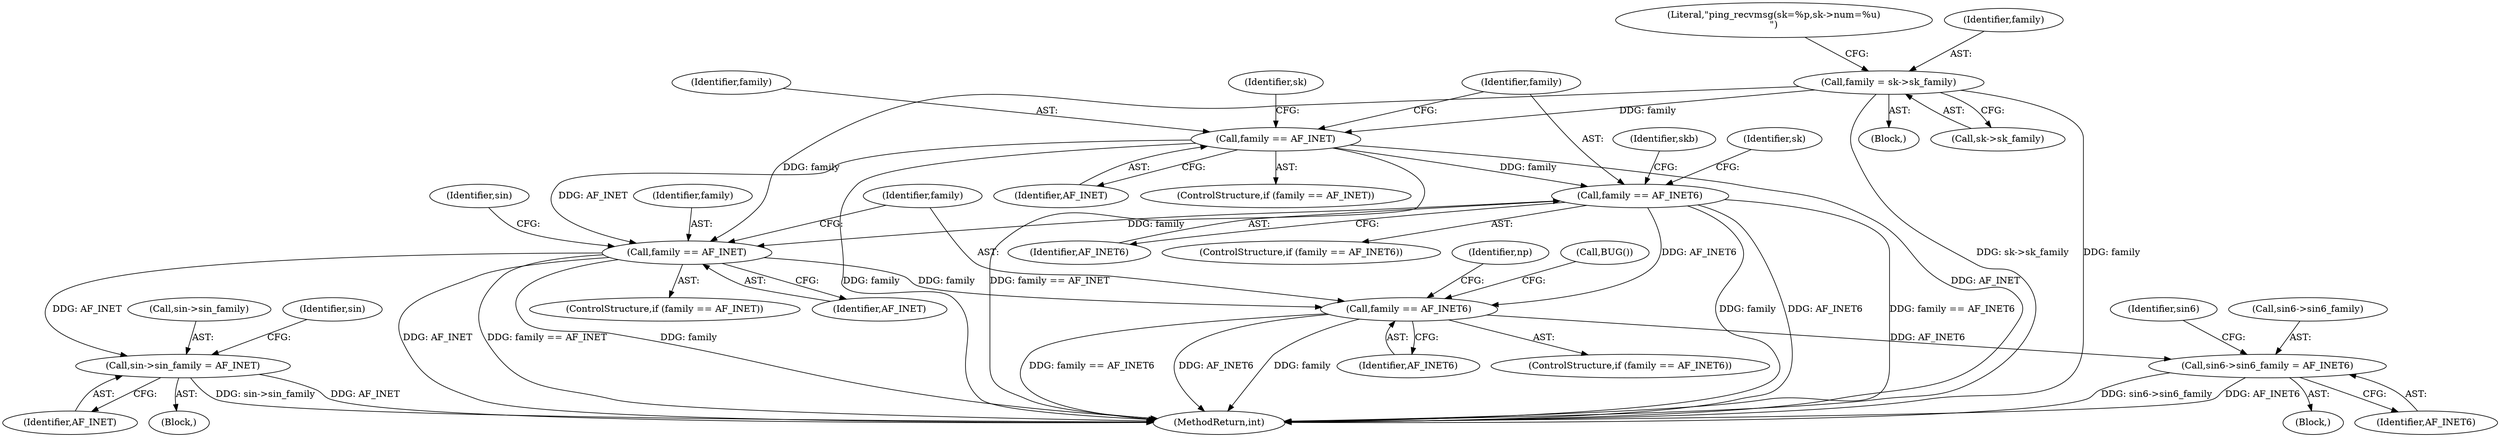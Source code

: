 digraph "0_linux_bceaa90240b6019ed73b49965eac7d167610be69_0@pointer" {
"1000118" [label="(Call,family = sk->sk_family)"];
"1000147" [label="(Call,family == AF_INET)"];
"1000158" [label="(Call,family == AF_INET6)"];
"1000214" [label="(Call,family == AF_INET)"];
"1000226" [label="(Call,sin->sin_family = AF_INET)"];
"1000270" [label="(Call,family == AF_INET6)"];
"1000292" [label="(Call,sin6->sin6_family = AF_INET6)"];
"1000159" [label="(Identifier,family)"];
"1000215" [label="(Identifier,family)"];
"1000111" [label="(Block,)"];
"1000230" [label="(Identifier,AF_INET)"];
"1000153" [label="(Identifier,sk)"];
"1000148" [label="(Identifier,family)"];
"1000271" [label="(Identifier,family)"];
"1000276" [label="(Identifier,np)"];
"1000299" [label="(Identifier,sin6)"];
"1000146" [label="(ControlStructure,if (family == AF_INET))"];
"1000226" [label="(Call,sin->sin_family = AF_INET)"];
"1000216" [label="(Identifier,AF_INET)"];
"1000213" [label="(ControlStructure,if (family == AF_INET))"];
"1000149" [label="(Identifier,AF_INET)"];
"1000127" [label="(Literal,\"ping_recvmsg(sk=%p,sk->num=%u)\n\")"];
"1000120" [label="(Call,sk->sk_family)"];
"1000217" [label="(Block,)"];
"1000160" [label="(Identifier,AF_INET6)"];
"1000296" [label="(Identifier,AF_INET6)"];
"1000270" [label="(Call,family == AF_INET6)"];
"1000157" [label="(ControlStructure,if (family == AF_INET6))"];
"1000158" [label="(Call,family == AF_INET6)"];
"1000273" [label="(Block,)"];
"1000293" [label="(Call,sin6->sin6_family)"];
"1000214" [label="(Call,family == AF_INET)"];
"1000164" [label="(Identifier,sk)"];
"1000356" [label="(Call,BUG())"];
"1000119" [label="(Identifier,family)"];
"1000269" [label="(ControlStructure,if (family == AF_INET6))"];
"1000227" [label="(Call,sin->sin_family)"];
"1000147" [label="(Call,family == AF_INET)"];
"1000272" [label="(Identifier,AF_INET6)"];
"1000370" [label="(MethodReturn,int)"];
"1000118" [label="(Call,family = sk->sk_family)"];
"1000168" [label="(Identifier,skb)"];
"1000220" [label="(Identifier,sin)"];
"1000292" [label="(Call,sin6->sin6_family = AF_INET6)"];
"1000233" [label="(Identifier,sin)"];
"1000118" -> "1000111"  [label="AST: "];
"1000118" -> "1000120"  [label="CFG: "];
"1000119" -> "1000118"  [label="AST: "];
"1000120" -> "1000118"  [label="AST: "];
"1000127" -> "1000118"  [label="CFG: "];
"1000118" -> "1000370"  [label="DDG: sk->sk_family"];
"1000118" -> "1000370"  [label="DDG: family"];
"1000118" -> "1000147"  [label="DDG: family"];
"1000118" -> "1000214"  [label="DDG: family"];
"1000147" -> "1000146"  [label="AST: "];
"1000147" -> "1000149"  [label="CFG: "];
"1000148" -> "1000147"  [label="AST: "];
"1000149" -> "1000147"  [label="AST: "];
"1000153" -> "1000147"  [label="CFG: "];
"1000159" -> "1000147"  [label="CFG: "];
"1000147" -> "1000370"  [label="DDG: AF_INET"];
"1000147" -> "1000370"  [label="DDG: family"];
"1000147" -> "1000370"  [label="DDG: family == AF_INET"];
"1000147" -> "1000158"  [label="DDG: family"];
"1000147" -> "1000214"  [label="DDG: AF_INET"];
"1000158" -> "1000157"  [label="AST: "];
"1000158" -> "1000160"  [label="CFG: "];
"1000159" -> "1000158"  [label="AST: "];
"1000160" -> "1000158"  [label="AST: "];
"1000164" -> "1000158"  [label="CFG: "];
"1000168" -> "1000158"  [label="CFG: "];
"1000158" -> "1000370"  [label="DDG: family"];
"1000158" -> "1000370"  [label="DDG: AF_INET6"];
"1000158" -> "1000370"  [label="DDG: family == AF_INET6"];
"1000158" -> "1000214"  [label="DDG: family"];
"1000158" -> "1000270"  [label="DDG: AF_INET6"];
"1000214" -> "1000213"  [label="AST: "];
"1000214" -> "1000216"  [label="CFG: "];
"1000215" -> "1000214"  [label="AST: "];
"1000216" -> "1000214"  [label="AST: "];
"1000220" -> "1000214"  [label="CFG: "];
"1000271" -> "1000214"  [label="CFG: "];
"1000214" -> "1000370"  [label="DDG: AF_INET"];
"1000214" -> "1000370"  [label="DDG: family == AF_INET"];
"1000214" -> "1000370"  [label="DDG: family"];
"1000214" -> "1000226"  [label="DDG: AF_INET"];
"1000214" -> "1000270"  [label="DDG: family"];
"1000226" -> "1000217"  [label="AST: "];
"1000226" -> "1000230"  [label="CFG: "];
"1000227" -> "1000226"  [label="AST: "];
"1000230" -> "1000226"  [label="AST: "];
"1000233" -> "1000226"  [label="CFG: "];
"1000226" -> "1000370"  [label="DDG: sin->sin_family"];
"1000226" -> "1000370"  [label="DDG: AF_INET"];
"1000270" -> "1000269"  [label="AST: "];
"1000270" -> "1000272"  [label="CFG: "];
"1000271" -> "1000270"  [label="AST: "];
"1000272" -> "1000270"  [label="AST: "];
"1000276" -> "1000270"  [label="CFG: "];
"1000356" -> "1000270"  [label="CFG: "];
"1000270" -> "1000370"  [label="DDG: family == AF_INET6"];
"1000270" -> "1000370"  [label="DDG: AF_INET6"];
"1000270" -> "1000370"  [label="DDG: family"];
"1000270" -> "1000292"  [label="DDG: AF_INET6"];
"1000292" -> "1000273"  [label="AST: "];
"1000292" -> "1000296"  [label="CFG: "];
"1000293" -> "1000292"  [label="AST: "];
"1000296" -> "1000292"  [label="AST: "];
"1000299" -> "1000292"  [label="CFG: "];
"1000292" -> "1000370"  [label="DDG: sin6->sin6_family"];
"1000292" -> "1000370"  [label="DDG: AF_INET6"];
}
